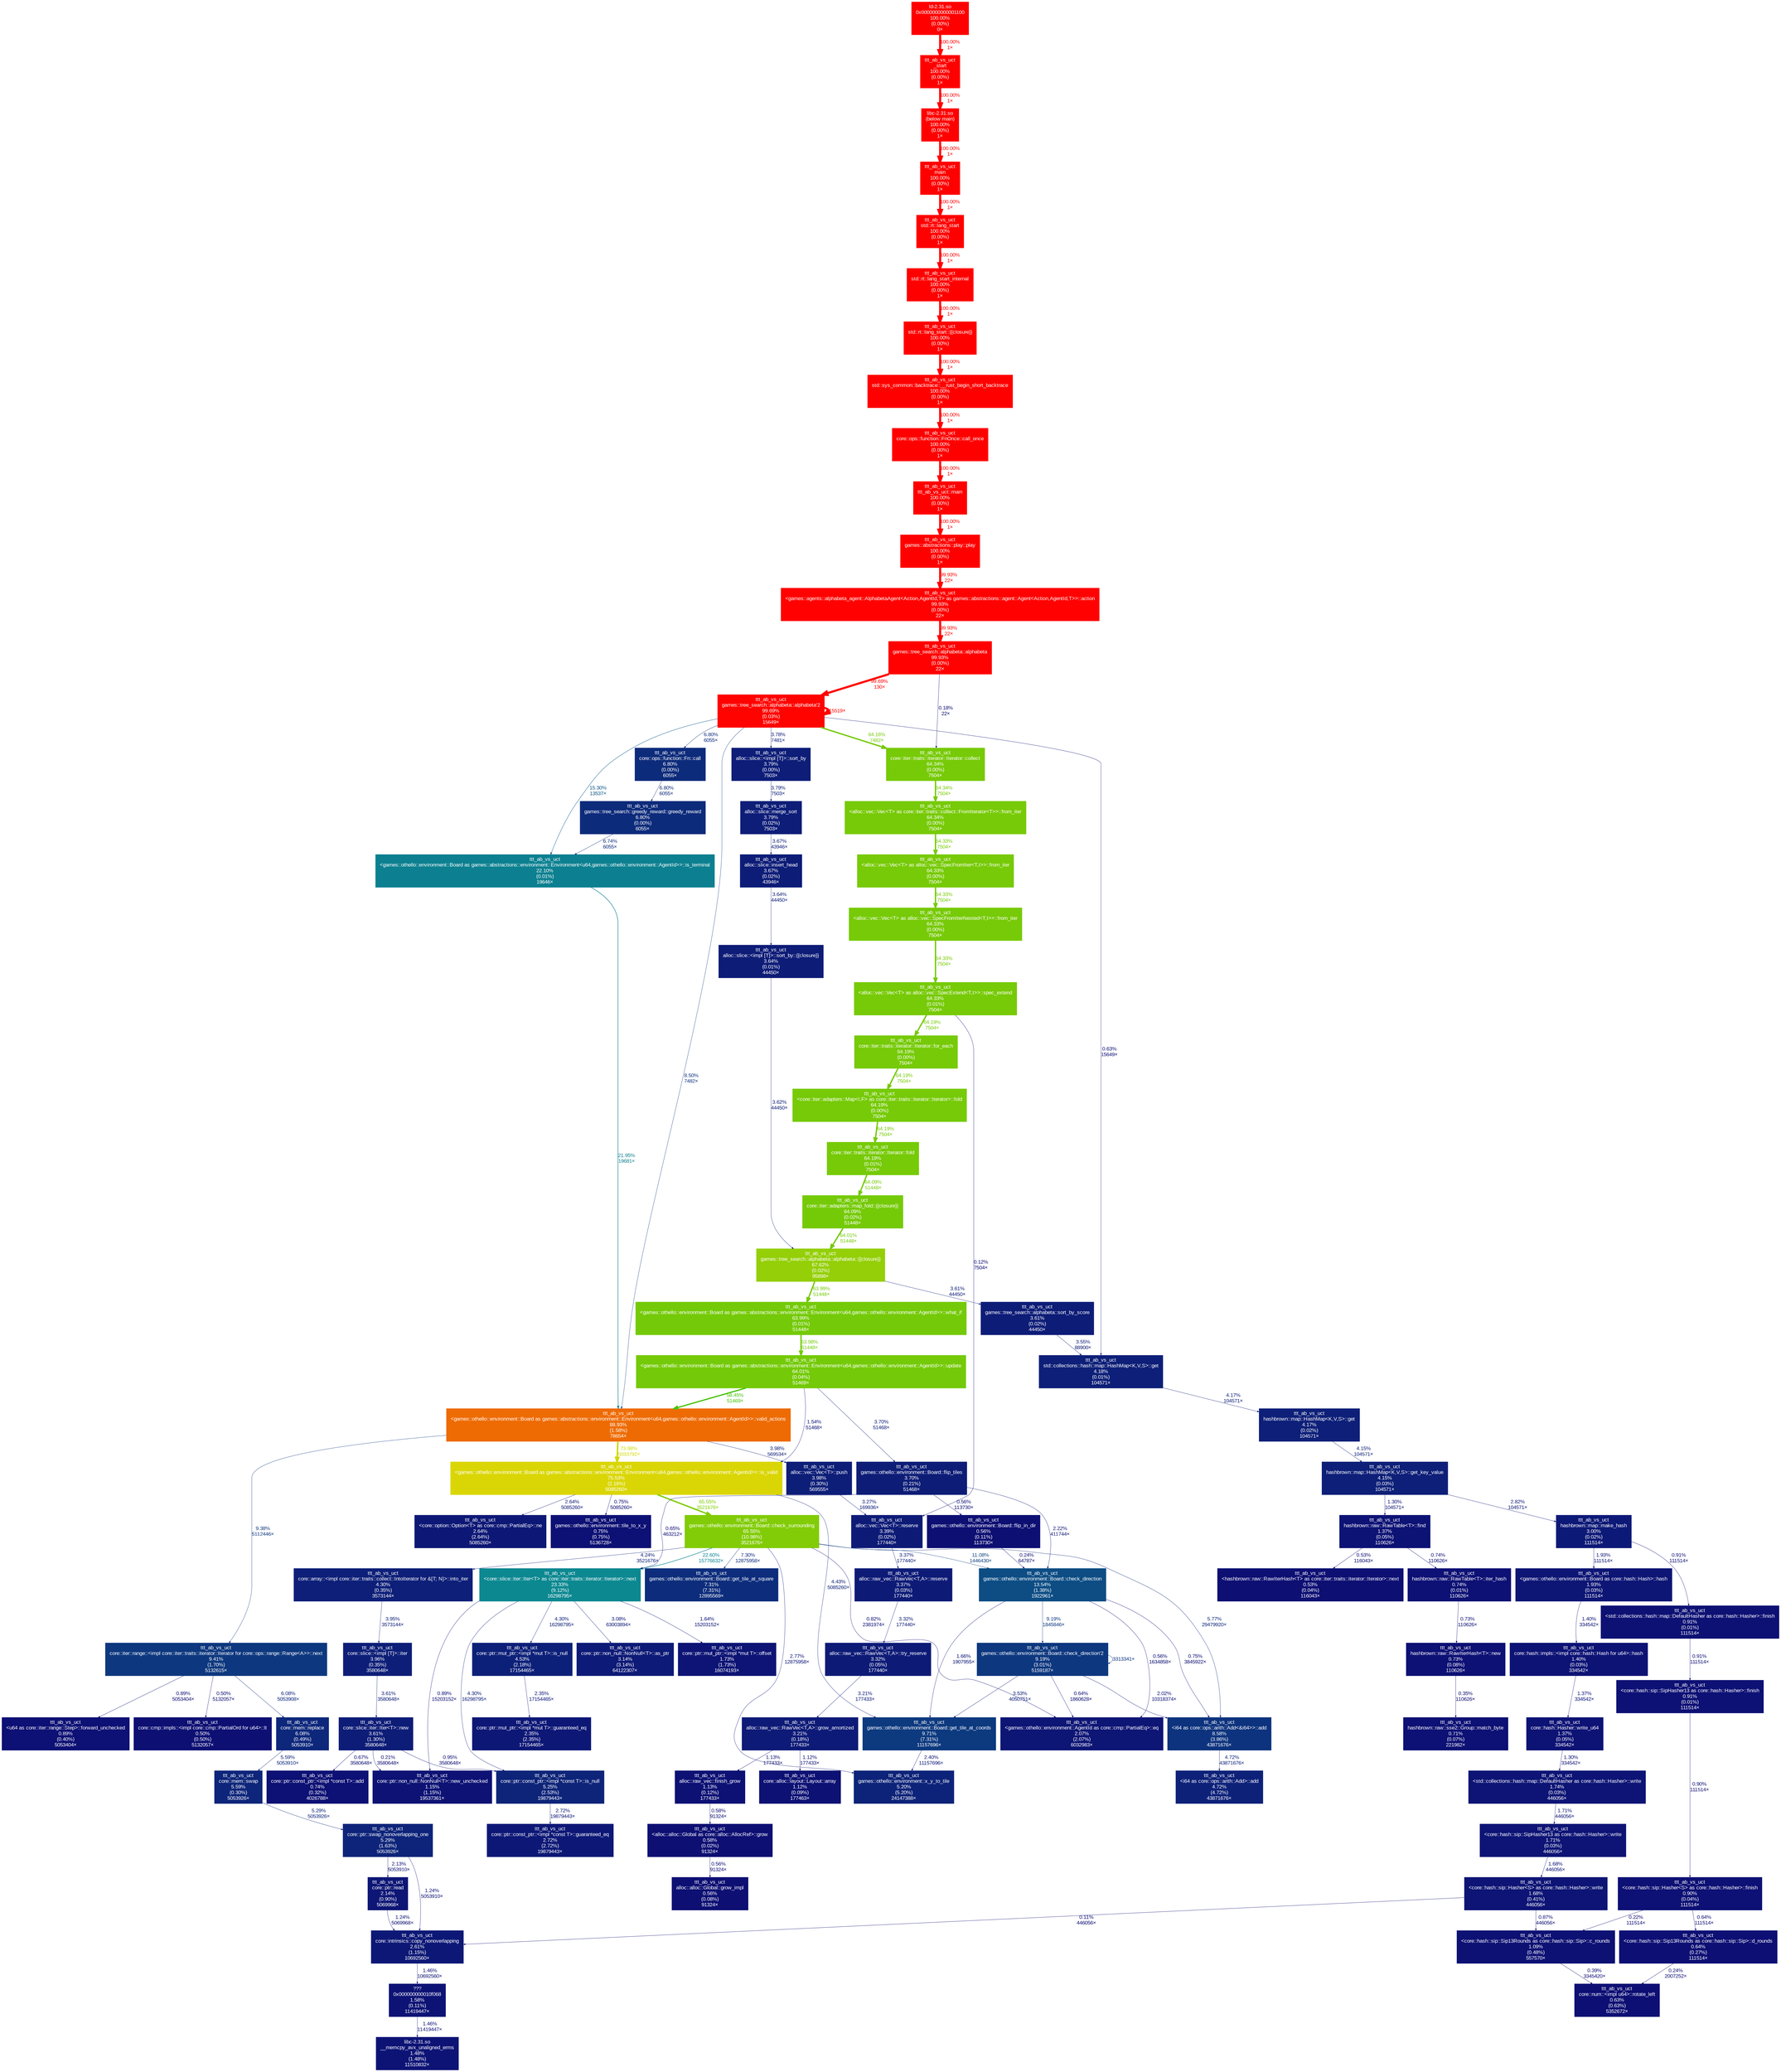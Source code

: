 digraph {
	graph [fontname=Arial, nodesep=0.125, ranksep=0.25];
	node [fontcolor=white, fontname=Arial, height=0, shape=box, style=filled, width=0];
	edge [fontname=Arial];
	"(below main)" [color="#ff0000", fontcolor="#ffffff", fontsize="10.00", label="libc-2.31.so\n(below main)\n100.00%\n(0.00%)\n1×"];
	"(below main)" -> main [arrowsize="1.00", color="#ff0000", fontcolor="#ff0000", fontsize="10.00", label="100.00%\n1×", labeldistance="4.00", penwidth="4.00"];
	"0x0000000000001100" [color="#ff0000", fontcolor="#ffffff", fontsize="10.00", label="ld-2.31.so\n0x0000000000001100\n100.00%\n(0.00%)\n0×"];
	"0x0000000000001100" -> "_start" [arrowsize="1.00", color="#ff0000", fontcolor="#ff0000", fontsize="10.00", label="100.00%\n1×", labeldistance="4.00", penwidth="4.00"];
	"0x000000000010f068" [color="#0d1375", fontcolor="#ffffff", fontsize="10.00", label="???\n0x000000000010f068\n1.58%\n(0.11%)\n11419447×"];
	"0x000000000010f068" -> "__memcpy_avx_unaligned_erms" [arrowsize="0.35", color="#0d1375", fontcolor="#0d1375", fontsize="10.00", label="1.46%\n11419447×", labeldistance="0.50", penwidth="0.50"];
	"<alloc::alloc::Global as core::alloc::AllocRef>::grow" [color="#0d0f73", fontcolor="#ffffff", fontsize="10.00", label="ttt_ab_vs_uct\n<alloc::alloc::Global as core::alloc::AllocRef>::grow\n0.58%\n(0.02%)\n91324×"];
	"<alloc::alloc::Global as core::alloc::AllocRef>::grow" -> "alloc::alloc::Global::grow_impl" [arrowsize="0.35", color="#0d0f73", fontcolor="#0d0f73", fontsize="10.00", label="0.56%\n91324×", labeldistance="0.50", penwidth="0.50"];
	"<alloc::vec::Vec<T> as alloc::vec::SpecExtend<T,I>>::spec_extend" [color="#77ca07", fontcolor="#ffffff", fontsize="10.00", label="ttt_ab_vs_uct\n<alloc::vec::Vec<T> as alloc::vec::SpecExtend<T,I>>::spec_extend\n64.33%\n(0.01%)\n7504×"];
	"<alloc::vec::Vec<T> as alloc::vec::SpecExtend<T,I>>::spec_extend" -> "alloc::vec::Vec<T>::reserve" [arrowsize="0.35", color="#0d0d73", fontcolor="#0d0d73", fontsize="10.00", label="0.12%\n7504×", labeldistance="0.50", penwidth="0.50"];
	"<alloc::vec::Vec<T> as alloc::vec::SpecExtend<T,I>>::spec_extend" -> "core::iter::traits::iterator::Iterator::for_each" [arrowsize="0.80", color="#76ca07", fontcolor="#76ca07", fontsize="10.00", label="64.19%\n7504×", labeldistance="2.57", penwidth="2.57"];
	"<alloc::vec::Vec<T> as alloc::vec::SpecFromIter<T,I>>::from_iter" [color="#77ca07", fontcolor="#ffffff", fontsize="10.00", label="ttt_ab_vs_uct\n<alloc::vec::Vec<T> as alloc::vec::SpecFromIter<T,I>>::from_iter\n64.33%\n(0.00%)\n7504×"];
	"<alloc::vec::Vec<T> as alloc::vec::SpecFromIter<T,I>>::from_iter" -> "<alloc::vec::Vec<T> as alloc::vec::SpecFromIterNested<T,I>>::from_iter" [arrowsize="0.80", color="#77ca07", fontcolor="#77ca07", fontsize="10.00", label="64.33%\n7504×", labeldistance="2.57", penwidth="2.57"];
	"<alloc::vec::Vec<T> as alloc::vec::SpecFromIterNested<T,I>>::from_iter" [color="#77ca07", fontcolor="#ffffff", fontsize="10.00", label="ttt_ab_vs_uct\n<alloc::vec::Vec<T> as alloc::vec::SpecFromIterNested<T,I>>::from_iter\n64.33%\n(0.00%)\n7504×"];
	"<alloc::vec::Vec<T> as alloc::vec::SpecFromIterNested<T,I>>::from_iter" -> "<alloc::vec::Vec<T> as alloc::vec::SpecExtend<T,I>>::spec_extend" [arrowsize="0.80", color="#77ca07", fontcolor="#77ca07", fontsize="10.00", label="64.33%\n7504×", labeldistance="2.57", penwidth="2.57"];
	"<alloc::vec::Vec<T> as core::iter::traits::collect::FromIterator<T>>::from_iter" [color="#77ca07", fontcolor="#ffffff", fontsize="10.00", label="ttt_ab_vs_uct\n<alloc::vec::Vec<T> as core::iter::traits::collect::FromIterator<T>>::from_iter\n64.34%\n(0.00%)\n7504×"];
	"<alloc::vec::Vec<T> as core::iter::traits::collect::FromIterator<T>>::from_iter" -> "<alloc::vec::Vec<T> as alloc::vec::SpecFromIter<T,I>>::from_iter" [arrowsize="0.80", color="#77ca07", fontcolor="#77ca07", fontsize="10.00", label="64.33%\n7504×", labeldistance="2.57", penwidth="2.57"];
	"<core::hash::sip::Hasher<S> as core::hash::Hasher>::finish" [color="#0d1074", fontcolor="#ffffff", fontsize="10.00", label="ttt_ab_vs_uct\n<core::hash::sip::Hasher<S> as core::hash::Hasher>::finish\n0.90%\n(0.04%)\n111514×"];
	"<core::hash::sip::Hasher<S> as core::hash::Hasher>::finish" -> "<core::hash::sip::Sip13Rounds as core::hash::sip::Sip>::c_rounds" [arrowsize="0.35", color="#0d0e73", fontcolor="#0d0e73", fontsize="10.00", label="0.22%\n111514×", labeldistance="0.50", penwidth="0.50"];
	"<core::hash::sip::Hasher<S> as core::hash::Hasher>::finish" -> "<core::hash::sip::Sip13Rounds as core::hash::sip::Sip>::d_rounds" [arrowsize="0.35", color="#0d0f74", fontcolor="#0d0f74", fontsize="10.00", label="0.64%\n111514×", labeldistance="0.50", penwidth="0.50"];
	"<core::hash::sip::Hasher<S> as core::hash::Hasher>::write" [color="#0d1475", fontcolor="#ffffff", fontsize="10.00", label="ttt_ab_vs_uct\n<core::hash::sip::Hasher<S> as core::hash::Hasher>::write\n1.68%\n(0.41%)\n446056×"];
	"<core::hash::sip::Hasher<S> as core::hash::Hasher>::write" -> "<core::hash::sip::Sip13Rounds as core::hash::sip::Sip>::c_rounds" [arrowsize="0.35", color="#0d1074", fontcolor="#0d1074", fontsize="10.00", label="0.87%\n446056×", labeldistance="0.50", penwidth="0.50"];
	"<core::hash::sip::Hasher<S> as core::hash::Hasher>::write" -> "core::intrinsics::copy_nonoverlapping" [arrowsize="0.35", color="#0d0d73", fontcolor="#0d0d73", fontsize="10.00", label="0.11%\n446056×", labeldistance="0.50", penwidth="0.50"];
	"<core::hash::sip::Sip13Rounds as core::hash::sip::Sip>::c_rounds" [color="#0d1174", fontcolor="#ffffff", fontsize="10.00", label="ttt_ab_vs_uct\n<core::hash::sip::Sip13Rounds as core::hash::sip::Sip>::c_rounds\n1.09%\n(0.48%)\n557570×"];
	"<core::hash::sip::Sip13Rounds as core::hash::sip::Sip>::c_rounds" -> "core::num::<impl u64>::rotate_left" [arrowsize="0.35", color="#0d0e73", fontcolor="#0d0e73", fontsize="10.00", label="0.39%\n3345420×", labeldistance="0.50", penwidth="0.50"];
	"<core::hash::sip::Sip13Rounds as core::hash::sip::Sip>::d_rounds" [color="#0d0f74", fontcolor="#ffffff", fontsize="10.00", label="ttt_ab_vs_uct\n<core::hash::sip::Sip13Rounds as core::hash::sip::Sip>::d_rounds\n0.64%\n(0.27%)\n111514×"];
	"<core::hash::sip::Sip13Rounds as core::hash::sip::Sip>::d_rounds" -> "core::num::<impl u64>::rotate_left" [arrowsize="0.35", color="#0d0e73", fontcolor="#0d0e73", fontsize="10.00", label="0.24%\n2007252×", labeldistance="0.50", penwidth="0.50"];
	"<core::hash::sip::SipHasher13 as core::hash::Hasher>::finish" [color="#0d1074", fontcolor="#ffffff", fontsize="10.00", label="ttt_ab_vs_uct\n<core::hash::sip::SipHasher13 as core::hash::Hasher>::finish\n0.91%\n(0.01%)\n111514×"];
	"<core::hash::sip::SipHasher13 as core::hash::Hasher>::finish" -> "<core::hash::sip::Hasher<S> as core::hash::Hasher>::finish" [arrowsize="0.35", color="#0d1074", fontcolor="#0d1074", fontsize="10.00", label="0.90%\n111514×", labeldistance="0.50", penwidth="0.50"];
	"<core::hash::sip::SipHasher13 as core::hash::Hasher>::write" [color="#0d1475", fontcolor="#ffffff", fontsize="10.00", label="ttt_ab_vs_uct\n<core::hash::sip::SipHasher13 as core::hash::Hasher>::write\n1.71%\n(0.03%)\n446056×"];
	"<core::hash::sip::SipHasher13 as core::hash::Hasher>::write" -> "<core::hash::sip::Hasher<S> as core::hash::Hasher>::write" [arrowsize="0.35", color="#0d1475", fontcolor="#0d1475", fontsize="10.00", label="1.68%\n446056×", labeldistance="0.50", penwidth="0.50"];
	"<core::iter::adapters::Map<I,F> as core::iter::traits::iterator::Iterator>::fold" [color="#76ca07", fontcolor="#ffffff", fontsize="10.00", label="ttt_ab_vs_uct\n<core::iter::adapters::Map<I,F> as core::iter::traits::iterator::Iterator>::fold\n64.19%\n(0.00%)\n7504×"];
	"<core::iter::adapters::Map<I,F> as core::iter::traits::iterator::Iterator>::fold" -> "core::iter::traits::iterator::Iterator::fold" [arrowsize="0.80", color="#76ca07", fontcolor="#76ca07", fontsize="10.00", label="64.19%\n7504×", labeldistance="2.57", penwidth="2.57"];
	"<core::option::Option<T> as core::cmp::PartialEq>::ne" [color="#0d1876", fontcolor="#ffffff", fontsize="10.00", label="ttt_ab_vs_uct\n<core::option::Option<T> as core::cmp::PartialEq>::ne\n2.64%\n(2.64%)\n5085260×"];
	"<core::slice::iter::Iter<T> as core::iter::traits::iterator::Iterator>::next" [color="#0c8891", fontcolor="#ffffff", fontsize="10.00", label="ttt_ab_vs_uct\n<core::slice::iter::Iter<T> as core::iter::traits::iterator::Iterator>::next\n23.33%\n(9.12%)\n16298795×"];
	"<core::slice::iter::Iter<T> as core::iter::traits::iterator::Iterator>::next" -> "core::ptr::const_ptr::<impl *const T>::is_null" [arrowsize="0.35", color="#0d1f78", fontcolor="#0d1f78", fontsize="10.00", label="4.30%\n16298795×", labeldistance="0.50", penwidth="0.50"];
	"<core::slice::iter::Iter<T> as core::iter::traits::iterator::Iterator>::next" -> "core::ptr::mut_ptr::<impl *mut T>::is_null" [arrowsize="0.35", color="#0d1f78", fontcolor="#0d1f78", fontsize="10.00", label="4.30%\n16298795×", labeldistance="0.50", penwidth="0.50"];
	"<core::slice::iter::Iter<T> as core::iter::traits::iterator::Iterator>::next" -> "core::ptr::mut_ptr::<impl *mut T>::offset" [arrowsize="0.35", color="#0d1475", fontcolor="#0d1475", fontsize="10.00", label="1.64%\n15203152×", labeldistance="0.50", penwidth="0.50"];
	"<core::slice::iter::Iter<T> as core::iter::traits::iterator::Iterator>::next" -> "core::ptr::non_null::NonNull<T>::as_ptr" [arrowsize="0.35", color="#0d1a77", fontcolor="#0d1a77", fontsize="10.00", label="3.08%\n63003894×", labeldistance="0.50", penwidth="0.50"];
	"<core::slice::iter::Iter<T> as core::iter::traits::iterator::Iterator>::next" -> "core::ptr::non_null::NonNull<T>::new_unchecked" [arrowsize="0.35", color="#0d1074", fontcolor="#0d1074", fontsize="10.00", label="0.89%\n15203152×", labeldistance="0.50", penwidth="0.50"];
	"<games::agents::alphabeta_agent::AlphabetaAgent<Action,AgentId,T> as games::abstractions::agent::Agent<Action,AgentId,T>>::action" [color="#ff0100", fontcolor="#ffffff", fontsize="10.00", label="ttt_ab_vs_uct\n<games::agents::alphabeta_agent::AlphabetaAgent<Action,AgentId,T> as games::abstractions::agent::Agent<Action,AgentId,T>>::action\n99.93%\n(0.00%)\n22×"];
	"<games::agents::alphabeta_agent::AlphabetaAgent<Action,AgentId,T> as games::abstractions::agent::Agent<Action,AgentId,T>>::action" -> "games::tree_search::alphabeta::alphabeta" [arrowsize="1.00", color="#ff0100", fontcolor="#ff0100", fontsize="10.00", label="99.93%\n22×", labeldistance="4.00", penwidth="4.00"];
	"<games::othello::environment::AgentId as core::cmp::PartialEq>::eq" [color="#0d1575", fontcolor="#ffffff", fontsize="10.00", label="ttt_ab_vs_uct\n<games::othello::environment::AgentId as core::cmp::PartialEq>::eq\n2.07%\n(2.07%)\n6032983×"];
	"<games::othello::environment::Board as core::hash::Hash>::hash" [color="#0d1575", fontcolor="#ffffff", fontsize="10.00", label="ttt_ab_vs_uct\n<games::othello::environment::Board as core::hash::Hash>::hash\n1.93%\n(0.03%)\n111514×"];
	"<games::othello::environment::Board as core::hash::Hash>::hash" -> "core::hash::impls::<impl core::hash::Hash for u64>::hash" [arrowsize="0.35", color="#0d1375", fontcolor="#0d1375", fontsize="10.00", label="1.40%\n334542×", labeldistance="0.50", penwidth="0.50"];
	"<games::othello::environment::Board as games::abstractions::environment::Environment<u64,games::othello::environment::AgentId>>::is_terminal" [color="#0c8090", fontcolor="#ffffff", fontsize="10.00", label="ttt_ab_vs_uct\n<games::othello::environment::Board as games::abstractions::environment::Environment<u64,games::othello::environment::AgentId>>::is_terminal\n22.10%\n(0.01%)\n19646×"];
	"<games::othello::environment::Board as games::abstractions::environment::Environment<u64,games::othello::environment::AgentId>>::is_terminal" -> "<games::othello::environment::Board as games::abstractions::environment::Environment<u64,games::othello::environment::AgentId>>::valid_actions" [arrowsize="0.47", color="#0c7f8f", fontcolor="#0c7f8f", fontsize="10.00", label="21.95%\n19681×", labeldistance="0.88", penwidth="0.88"];
	"<games::othello::environment::Board as games::abstractions::environment::Environment<u64,games::othello::environment::AgentId>>::is_valid" [color="#dad605", fontcolor="#ffffff", fontsize="10.00", label="ttt_ab_vs_uct\n<games::othello::environment::Board as games::abstractions::environment::Environment<u64,games::othello::environment::AgentId>>::is_valid\n75.53%\n(2.16%)\n5085260×"];
	"<games::othello::environment::Board as games::abstractions::environment::Environment<u64,games::othello::environment::AgentId>>::is_valid" -> "<core::option::Option<T> as core::cmp::PartialEq>::ne" [arrowsize="0.35", color="#0d1876", fontcolor="#0d1876", fontsize="10.00", label="2.64%\n5085260×", labeldistance="0.50", penwidth="0.50"];
	"<games::othello::environment::Board as games::abstractions::environment::Environment<u64,games::othello::environment::AgentId>>::is_valid" -> "games::othello::environment::Board::check_surrounding" [arrowsize="0.81", color="#82cc07", fontcolor="#82cc07", fontsize="10.00", label="65.55%\n3521676×", labeldistance="2.62", penwidth="2.62"];
	"<games::othello::environment::Board as games::abstractions::environment::Environment<u64,games::othello::environment::AgentId>>::is_valid" -> "games::othello::environment::Board::get_tile_at_coords" [arrowsize="0.35", color="#0d2078", fontcolor="#0d2078", fontsize="10.00", label="4.43%\n5085260×", labeldistance="0.50", penwidth="0.50"];
	"<games::othello::environment::Board as games::abstractions::environment::Environment<u64,games::othello::environment::AgentId>>::is_valid" -> "games::othello::environment::tile_to_x_y" [arrowsize="0.35", color="#0d1074", fontcolor="#0d1074", fontsize="10.00", label="0.75%\n5085260×", labeldistance="0.50", penwidth="0.50"];
	"<games::othello::environment::Board as games::abstractions::environment::Environment<u64,games::othello::environment::AgentId>>::update" [color="#74ca08", fontcolor="#ffffff", fontsize="10.00", label="ttt_ab_vs_uct\n<games::othello::environment::Board as games::abstractions::environment::Environment<u64,games::othello::environment::AgentId>>::update\n64.01%\n(0.04%)\n51469×"];
	"<games::othello::environment::Board as games::abstractions::environment::Environment<u64,games::othello::environment::AgentId>>::update" -> "<games::othello::environment::Board as games::abstractions::environment::Environment<u64,games::othello::environment::AgentId>>::is_valid" [arrowsize="0.35", color="#0d1375", fontcolor="#0d1375", fontsize="10.00", label="1.54%\n51468×", labeldistance="0.50", penwidth="0.50"];
	"<games::othello::environment::Board as games::abstractions::environment::Environment<u64,games::othello::environment::AgentId>>::update" -> "<games::othello::environment::Board as games::abstractions::environment::Environment<u64,games::othello::environment::AgentId>>::valid_actions" [arrowsize="0.76", color="#47c208", fontcolor="#47c208", fontsize="10.00", label="58.45%\n51469×", labeldistance="2.34", penwidth="2.34"];
	"<games::othello::environment::Board as games::abstractions::environment::Environment<u64,games::othello::environment::AgentId>>::update" -> "games::othello::environment::Board::flip_tiles" [arrowsize="0.35", color="#0d1d77", fontcolor="#0d1d77", fontsize="10.00", label="3.70%\n51468×", labeldistance="0.50", penwidth="0.50"];
	"<games::othello::environment::Board as games::abstractions::environment::Environment<u64,games::othello::environment::AgentId>>::valid_actions" [color="#ee6b03", fontcolor="#ffffff", fontsize="10.00", label="ttt_ab_vs_uct\n<games::othello::environment::Board as games::abstractions::environment::Environment<u64,games::othello::environment::AgentId>>::valid_actions\n88.93%\n(1.58%)\n78654×"];
	"<games::othello::environment::Board as games::abstractions::environment::Environment<u64,games::othello::environment::AgentId>>::valid_actions" -> "<games::othello::environment::Board as games::abstractions::environment::Environment<u64,games::othello::environment::AgentId>>::is_valid" [arrowsize="0.86", color="#d0d806", fontcolor="#d0d806", fontsize="10.00", label="73.98%\n5033792×", labeldistance="2.96", penwidth="2.96"];
	"<games::othello::environment::Board as games::abstractions::environment::Environment<u64,games::othello::environment::AgentId>>::valid_actions" -> "alloc::vec::Vec<T>::push" [arrowsize="0.35", color="#0d1e78", fontcolor="#0d1e78", fontsize="10.00", label="3.98%\n569534×", labeldistance="0.50", penwidth="0.50"];
	"<games::othello::environment::Board as games::abstractions::environment::Environment<u64,games::othello::environment::AgentId>>::valid_actions" -> "core::iter::range::<impl core::iter::traits::iterator::Iterator for core::ops::range::Range<A>>::next" [arrowsize="0.35", color="#0d377f", fontcolor="#0d377f", fontsize="10.00", label="9.38%\n5112446×", labeldistance="0.50", penwidth="0.50"];
	"<games::othello::environment::Board as games::abstractions::environment::Environment<u64,games::othello::environment::AgentId>>::what_if" [color="#74ca08", fontcolor="#ffffff", fontsize="10.00", label="ttt_ab_vs_uct\n<games::othello::environment::Board as games::abstractions::environment::Environment<u64,games::othello::environment::AgentId>>::what_if\n63.99%\n(0.01%)\n51448×"];
	"<games::othello::environment::Board as games::abstractions::environment::Environment<u64,games::othello::environment::AgentId>>::what_if" -> "<games::othello::environment::Board as games::abstractions::environment::Environment<u64,games::othello::environment::AgentId>>::update" [arrowsize="0.80", color="#74ca08", fontcolor="#74ca08", fontsize="10.00", label="63.98%\n51448×", labeldistance="2.56", penwidth="2.56"];
	"<hashbrown::raw::RawIterHash<T> as core::iter::traits::iterator::Iterator>::next" [color="#0d0f73", fontcolor="#ffffff", fontsize="10.00", label="ttt_ab_vs_uct\n<hashbrown::raw::RawIterHash<T> as core::iter::traits::iterator::Iterator>::next\n0.53%\n(0.04%)\n116043×"];
	"<i64 as core::ops::arith::Add<&i64>>::add" [color="#0d337e", fontcolor="#ffffff", fontsize="10.00", label="ttt_ab_vs_uct\n<i64 as core::ops::arith::Add<&i64>>::add\n8.58%\n(3.86%)\n43871676×"];
	"<i64 as core::ops::arith::Add<&i64>>::add" -> "<i64 as core::ops::arith::Add>::add" [arrowsize="0.35", color="#0d2179", fontcolor="#0d2179", fontsize="10.00", label="4.72%\n43871676×", labeldistance="0.50", penwidth="0.50"];
	"<i64 as core::ops::arith::Add>::add" [color="#0d2179", fontcolor="#ffffff", fontsize="10.00", label="ttt_ab_vs_uct\n<i64 as core::ops::arith::Add>::add\n4.72%\n(4.72%)\n43871676×"];
	"<std::collections::hash::map::DefaultHasher as core::hash::Hasher>::finish" [color="#0d1174", fontcolor="#ffffff", fontsize="10.00", label="ttt_ab_vs_uct\n<std::collections::hash::map::DefaultHasher as core::hash::Hasher>::finish\n0.91%\n(0.01%)\n111514×"];
	"<std::collections::hash::map::DefaultHasher as core::hash::Hasher>::finish" -> "<core::hash::sip::SipHasher13 as core::hash::Hasher>::finish" [arrowsize="0.35", color="#0d1074", fontcolor="#0d1074", fontsize="10.00", label="0.91%\n111514×", labeldistance="0.50", penwidth="0.50"];
	"<std::collections::hash::map::DefaultHasher as core::hash::Hasher>::write" [color="#0d1475", fontcolor="#ffffff", fontsize="10.00", label="ttt_ab_vs_uct\n<std::collections::hash::map::DefaultHasher as core::hash::Hasher>::write\n1.74%\n(0.03%)\n446056×"];
	"<std::collections::hash::map::DefaultHasher as core::hash::Hasher>::write" -> "<core::hash::sip::SipHasher13 as core::hash::Hasher>::write" [arrowsize="0.35", color="#0d1475", fontcolor="#0d1475", fontsize="10.00", label="1.71%\n446056×", labeldistance="0.50", penwidth="0.50"];
	"<u64 as core::iter::range::Step>::forward_unchecked" [color="#0d1074", fontcolor="#ffffff", fontsize="10.00", label="ttt_ab_vs_uct\n<u64 as core::iter::range::Step>::forward_unchecked\n0.89%\n(0.40%)\n5053404×"];
	"__memcpy_avx_unaligned_erms" [color="#0d1375", fontcolor="#ffffff", fontsize="10.00", label="libc-2.31.so\n__memcpy_avx_unaligned_erms\n1.48%\n(1.48%)\n11510832×"];
	"_start" [color="#ff0000", fontcolor="#ffffff", fontsize="10.00", label="ttt_ab_vs_uct\n_start\n100.00%\n(0.00%)\n1×"];
	"_start" -> "(below main)" [arrowsize="1.00", color="#ff0000", fontcolor="#ff0000", fontsize="10.00", label="100.00%\n1×", labeldistance="4.00", penwidth="4.00"];
	"alloc::alloc::Global::grow_impl" [color="#0d0f73", fontcolor="#ffffff", fontsize="10.00", label="ttt_ab_vs_uct\nalloc::alloc::Global::grow_impl\n0.56%\n(0.08%)\n91324×"];
	"alloc::raw_vec::RawVec<T,A>::grow_amortized" [color="#0d1a77", fontcolor="#ffffff", fontsize="10.00", label="ttt_ab_vs_uct\nalloc::raw_vec::RawVec<T,A>::grow_amortized\n3.21%\n(0.18%)\n177433×"];
	"alloc::raw_vec::RawVec<T,A>::grow_amortized" -> "alloc::raw_vec::finish_grow" [arrowsize="0.35", color="#0d1174", fontcolor="#0d1174", fontsize="10.00", label="1.13%\n177433×", labeldistance="0.50", penwidth="0.50"];
	"alloc::raw_vec::RawVec<T,A>::grow_amortized" -> "core::alloc::layout::Layout::array" [arrowsize="0.35", color="#0d1174", fontcolor="#0d1174", fontsize="10.00", label="1.12%\n177433×", labeldistance="0.50", penwidth="0.50"];
	"alloc::raw_vec::RawVec<T,A>::reserve" [color="#0d1b77", fontcolor="#ffffff", fontsize="10.00", label="ttt_ab_vs_uct\nalloc::raw_vec::RawVec<T,A>::reserve\n3.37%\n(0.03%)\n177440×"];
	"alloc::raw_vec::RawVec<T,A>::reserve" -> "alloc::raw_vec::RawVec<T,A>::try_reserve" [arrowsize="0.35", color="#0d1b77", fontcolor="#0d1b77", fontsize="10.00", label="3.32%\n177440×", labeldistance="0.50", penwidth="0.50"];
	"alloc::raw_vec::RawVec<T,A>::try_reserve" [color="#0d1b77", fontcolor="#ffffff", fontsize="10.00", label="ttt_ab_vs_uct\nalloc::raw_vec::RawVec<T,A>::try_reserve\n3.32%\n(0.05%)\n177440×"];
	"alloc::raw_vec::RawVec<T,A>::try_reserve" -> "alloc::raw_vec::RawVec<T,A>::grow_amortized" [arrowsize="0.35", color="#0d1a77", fontcolor="#0d1a77", fontsize="10.00", label="3.21%\n177433×", labeldistance="0.50", penwidth="0.50"];
	"alloc::raw_vec::finish_grow" [color="#0d1174", fontcolor="#ffffff", fontsize="10.00", label="ttt_ab_vs_uct\nalloc::raw_vec::finish_grow\n1.13%\n(0.12%)\n177433×"];
	"alloc::raw_vec::finish_grow" -> "<alloc::alloc::Global as core::alloc::AllocRef>::grow" [arrowsize="0.35", color="#0d0f73", fontcolor="#0d0f73", fontsize="10.00", label="0.58%\n91324×", labeldistance="0.50", penwidth="0.50"];
	"alloc::slice::<impl [T]>::sort_by" [color="#0d1d78", fontcolor="#ffffff", fontsize="10.00", label="ttt_ab_vs_uct\nalloc::slice::<impl [T]>::sort_by\n3.79%\n(0.00%)\n7503×"];
	"alloc::slice::<impl [T]>::sort_by" -> "alloc::slice::merge_sort" [arrowsize="0.35", color="#0d1d78", fontcolor="#0d1d78", fontsize="10.00", label="3.79%\n7503×", labeldistance="0.50", penwidth="0.50"];
	"alloc::slice::<impl [T]>::sort_by::{{closure}}" [color="#0d1c77", fontcolor="#ffffff", fontsize="10.00", label="ttt_ab_vs_uct\nalloc::slice::<impl [T]>::sort_by::{{closure}}\n3.64%\n(0.01%)\n44450×"];
	"alloc::slice::<impl [T]>::sort_by::{{closure}}" -> "games::tree_search::alphabeta::alphabeta::{{closure}}" [arrowsize="0.35", color="#0d1c77", fontcolor="#0d1c77", fontsize="10.00", label="3.62%\n44450×", labeldistance="0.50", penwidth="0.50"];
	"alloc::slice::insert_head" [color="#0d1c77", fontcolor="#ffffff", fontsize="10.00", label="ttt_ab_vs_uct\nalloc::slice::insert_head\n3.67%\n(0.02%)\n43946×"];
	"alloc::slice::insert_head" -> "alloc::slice::<impl [T]>::sort_by::{{closure}}" [arrowsize="0.35", color="#0d1c77", fontcolor="#0d1c77", fontsize="10.00", label="3.64%\n44450×", labeldistance="0.50", penwidth="0.50"];
	"alloc::slice::merge_sort" [color="#0d1d78", fontcolor="#ffffff", fontsize="10.00", label="ttt_ab_vs_uct\nalloc::slice::merge_sort\n3.79%\n(0.02%)\n7503×"];
	"alloc::slice::merge_sort" -> "alloc::slice::insert_head" [arrowsize="0.35", color="#0d1c77", fontcolor="#0d1c77", fontsize="10.00", label="3.67%\n43946×", labeldistance="0.50", penwidth="0.50"];
	"alloc::vec::Vec<T>::push" [color="#0d1e78", fontcolor="#ffffff", fontsize="10.00", label="ttt_ab_vs_uct\nalloc::vec::Vec<T>::push\n3.98%\n(0.30%)\n569555×"];
	"alloc::vec::Vec<T>::push" -> "alloc::vec::Vec<T>::reserve" [arrowsize="0.35", color="#0d1b77", fontcolor="#0d1b77", fontsize="10.00", label="3.27%\n169936×", labeldistance="0.50", penwidth="0.50"];
	"alloc::vec::Vec<T>::reserve" [color="#0d1b77", fontcolor="#ffffff", fontsize="10.00", label="ttt_ab_vs_uct\nalloc::vec::Vec<T>::reserve\n3.39%\n(0.02%)\n177440×"];
	"alloc::vec::Vec<T>::reserve" -> "alloc::raw_vec::RawVec<T,A>::reserve" [arrowsize="0.35", color="#0d1b77", fontcolor="#0d1b77", fontsize="10.00", label="3.37%\n177440×", labeldistance="0.50", penwidth="0.50"];
	"core::alloc::layout::Layout::array" [color="#0d1174", fontcolor="#ffffff", fontsize="10.00", label="ttt_ab_vs_uct\ncore::alloc::layout::Layout::array\n1.12%\n(0.09%)\n177463×"];
	"core::array::<impl core::iter::traits::collect::IntoIterator for &[T; N]>::into_iter" [color="#0d1f78", fontcolor="#ffffff", fontsize="10.00", label="ttt_ab_vs_uct\ncore::array::<impl core::iter::traits::collect::IntoIterator for &[T; N]>::into_iter\n4.30%\n(0.35%)\n3573144×"];
	"core::array::<impl core::iter::traits::collect::IntoIterator for &[T; N]>::into_iter" -> "core::slice::<impl [T]>::iter" [arrowsize="0.35", color="#0d1e78", fontcolor="#0d1e78", fontsize="10.00", label="3.95%\n3573144×", labeldistance="0.50", penwidth="0.50"];
	"core::cmp::impls::<impl core::cmp::PartialOrd for u64>::lt" [color="#0d0f73", fontcolor="#ffffff", fontsize="10.00", label="ttt_ab_vs_uct\ncore::cmp::impls::<impl core::cmp::PartialOrd for u64>::lt\n0.50%\n(0.50%)\n5132057×"];
	"core::hash::Hasher::write_u64" [color="#0d1275", fontcolor="#ffffff", fontsize="10.00", label="ttt_ab_vs_uct\ncore::hash::Hasher::write_u64\n1.37%\n(0.05%)\n334542×"];
	"core::hash::Hasher::write_u64" -> "<std::collections::hash::map::DefaultHasher as core::hash::Hasher>::write" [arrowsize="0.35", color="#0d1274", fontcolor="#0d1274", fontsize="10.00", label="1.30%\n334542×", labeldistance="0.50", penwidth="0.50"];
	"core::hash::impls::<impl core::hash::Hash for u64>::hash" [color="#0d1375", fontcolor="#ffffff", fontsize="10.00", label="ttt_ab_vs_uct\ncore::hash::impls::<impl core::hash::Hash for u64>::hash\n1.40%\n(0.03%)\n334542×"];
	"core::hash::impls::<impl core::hash::Hash for u64>::hash" -> "core::hash::Hasher::write_u64" [arrowsize="0.35", color="#0d1275", fontcolor="#0d1275", fontsize="10.00", label="1.37%\n334542×", labeldistance="0.50", penwidth="0.50"];
	"core::intrinsics::copy_nonoverlapping" [color="#0d1876", fontcolor="#ffffff", fontsize="10.00", label="ttt_ab_vs_uct\ncore::intrinsics::copy_nonoverlapping\n2.61%\n(1.15%)\n10692560×"];
	"core::intrinsics::copy_nonoverlapping" -> "0x000000000010f068" [arrowsize="0.35", color="#0d1375", fontcolor="#0d1375", fontsize="10.00", label="1.46%\n10692560×", labeldistance="0.50", penwidth="0.50"];
	"core::iter::adapters::map_fold::{{closure}}" [color="#75ca08", fontcolor="#ffffff", fontsize="10.00", label="ttt_ab_vs_uct\ncore::iter::adapters::map_fold::{{closure}}\n64.09%\n(0.02%)\n51448×"];
	"core::iter::adapters::map_fold::{{closure}}" -> "games::tree_search::alphabeta::alphabeta::{{closure}}" [arrowsize="0.80", color="#74ca08", fontcolor="#74ca08", fontsize="10.00", label="64.01%\n51448×", labeldistance="2.56", penwidth="2.56"];
	"core::iter::range::<impl core::iter::traits::iterator::Iterator for core::ops::range::Range<A>>::next" [color="#0d387f", fontcolor="#ffffff", fontsize="10.00", label="ttt_ab_vs_uct\ncore::iter::range::<impl core::iter::traits::iterator::Iterator for core::ops::range::Range<A>>::next\n9.41%\n(1.70%)\n5132615×"];
	"core::iter::range::<impl core::iter::traits::iterator::Iterator for core::ops::range::Range<A>>::next" -> "<u64 as core::iter::range::Step>::forward_unchecked" [arrowsize="0.35", color="#0d1074", fontcolor="#0d1074", fontsize="10.00", label="0.89%\n5053404×", labeldistance="0.50", penwidth="0.50"];
	"core::iter::range::<impl core::iter::traits::iterator::Iterator for core::ops::range::Range<A>>::next" -> "core::cmp::impls::<impl core::cmp::PartialOrd for u64>::lt" [arrowsize="0.35", color="#0d0f73", fontcolor="#0d0f73", fontsize="10.00", label="0.50%\n5132057×", labeldistance="0.50", penwidth="0.50"];
	"core::iter::range::<impl core::iter::traits::iterator::Iterator for core::ops::range::Range<A>>::next" -> "core::mem::replace" [arrowsize="0.35", color="#0d277b", fontcolor="#0d277b", fontsize="10.00", label="6.08%\n5053908×", labeldistance="0.50", penwidth="0.50"];
	"core::iter::traits::iterator::Iterator::collect" [color="#77ca07", fontcolor="#ffffff", fontsize="10.00", label="ttt_ab_vs_uct\ncore::iter::traits::iterator::Iterator::collect\n64.34%\n(0.00%)\n7504×"];
	"core::iter::traits::iterator::Iterator::collect" -> "<alloc::vec::Vec<T> as core::iter::traits::collect::FromIterator<T>>::from_iter" [arrowsize="0.80", color="#77ca07", fontcolor="#77ca07", fontsize="10.00", label="64.34%\n7504×", labeldistance="2.57", penwidth="2.57"];
	"core::iter::traits::iterator::Iterator::fold" [color="#76ca07", fontcolor="#ffffff", fontsize="10.00", label="ttt_ab_vs_uct\ncore::iter::traits::iterator::Iterator::fold\n64.19%\n(0.01%)\n7504×"];
	"core::iter::traits::iterator::Iterator::fold" -> "core::iter::adapters::map_fold::{{closure}}" [arrowsize="0.80", color="#75ca08", fontcolor="#75ca08", fontsize="10.00", label="64.09%\n51448×", labeldistance="2.56", penwidth="2.56"];
	"core::iter::traits::iterator::Iterator::for_each" [color="#76ca07", fontcolor="#ffffff", fontsize="10.00", label="ttt_ab_vs_uct\ncore::iter::traits::iterator::Iterator::for_each\n64.19%\n(0.00%)\n7504×"];
	"core::iter::traits::iterator::Iterator::for_each" -> "<core::iter::adapters::Map<I,F> as core::iter::traits::iterator::Iterator>::fold" [arrowsize="0.80", color="#76ca07", fontcolor="#76ca07", fontsize="10.00", label="64.19%\n7504×", labeldistance="2.57", penwidth="2.57"];
	"core::mem::replace" [color="#0d277b", fontcolor="#ffffff", fontsize="10.00", label="ttt_ab_vs_uct\ncore::mem::replace\n6.08%\n(0.49%)\n5053910×"];
	"core::mem::replace" -> "core::mem::swap" [arrowsize="0.35", color="#0d257a", fontcolor="#0d257a", fontsize="10.00", label="5.59%\n5053910×", labeldistance="0.50", penwidth="0.50"];
	"core::mem::swap" [color="#0d257a", fontcolor="#ffffff", fontsize="10.00", label="ttt_ab_vs_uct\ncore::mem::swap\n5.59%\n(0.30%)\n5053926×"];
	"core::mem::swap" -> "core::ptr::swap_nonoverlapping_one" [arrowsize="0.35", color="#0d247a", fontcolor="#0d247a", fontsize="10.00", label="5.29%\n5053926×", labeldistance="0.50", penwidth="0.50"];
	"core::num::<impl u64>::rotate_left" [color="#0d0f74", fontcolor="#ffffff", fontsize="10.00", label="ttt_ab_vs_uct\ncore::num::<impl u64>::rotate_left\n0.63%\n(0.63%)\n5352672×"];
	"core::ops::function::Fn::call" [color="#0d2b7b", fontcolor="#ffffff", fontsize="10.00", label="ttt_ab_vs_uct\ncore::ops::function::Fn::call\n6.80%\n(0.00%)\n6055×"];
	"core::ops::function::Fn::call" -> "games::tree_search::greedy_reward::greedy_reward" [arrowsize="0.35", color="#0d2b7b", fontcolor="#0d2b7b", fontsize="10.00", label="6.80%\n6055×", labeldistance="0.50", penwidth="0.50"];
	"core::ops::function::FnOnce::call_once" [color="#ff0000", fontcolor="#ffffff", fontsize="10.00", label="ttt_ab_vs_uct\ncore::ops::function::FnOnce::call_once\n100.00%\n(0.00%)\n1×"];
	"core::ops::function::FnOnce::call_once" -> "ttt_ab_vs_uct::main" [arrowsize="1.00", color="#ff0000", fontcolor="#ff0000", fontsize="10.00", label="100.00%\n1×", labeldistance="4.00", penwidth="4.00"];
	"core::ptr::const_ptr::<impl *const T>::add" [color="#0d1074", fontcolor="#ffffff", fontsize="10.00", label="ttt_ab_vs_uct\ncore::ptr::const_ptr::<impl *const T>::add\n0.74%\n(0.32%)\n4026788×"];
	"core::ptr::const_ptr::<impl *const T>::guaranteed_eq" [color="#0d1876", fontcolor="#ffffff", fontsize="10.00", label="ttt_ab_vs_uct\ncore::ptr::const_ptr::<impl *const T>::guaranteed_eq\n2.72%\n(2.72%)\n19879443×"];
	"core::ptr::const_ptr::<impl *const T>::is_null" [color="#0d2479", fontcolor="#ffffff", fontsize="10.00", label="ttt_ab_vs_uct\ncore::ptr::const_ptr::<impl *const T>::is_null\n5.25%\n(2.53%)\n19879443×"];
	"core::ptr::const_ptr::<impl *const T>::is_null" -> "core::ptr::const_ptr::<impl *const T>::guaranteed_eq" [arrowsize="0.35", color="#0d1876", fontcolor="#0d1876", fontsize="10.00", label="2.72%\n19879443×", labeldistance="0.50", penwidth="0.50"];
	"core::ptr::mut_ptr::<impl *mut T>::guaranteed_eq" [color="#0d1776", fontcolor="#ffffff", fontsize="10.00", label="ttt_ab_vs_uct\ncore::ptr::mut_ptr::<impl *mut T>::guaranteed_eq\n2.35%\n(2.35%)\n17154465×"];
	"core::ptr::mut_ptr::<impl *mut T>::is_null" [color="#0d2079", fontcolor="#ffffff", fontsize="10.00", label="ttt_ab_vs_uct\ncore::ptr::mut_ptr::<impl *mut T>::is_null\n4.53%\n(2.18%)\n17154465×"];
	"core::ptr::mut_ptr::<impl *mut T>::is_null" -> "core::ptr::mut_ptr::<impl *mut T>::guaranteed_eq" [arrowsize="0.35", color="#0d1776", fontcolor="#0d1776", fontsize="10.00", label="2.35%\n17154465×", labeldistance="0.50", penwidth="0.50"];
	"core::ptr::mut_ptr::<impl *mut T>::offset" [color="#0d1475", fontcolor="#ffffff", fontsize="10.00", label="ttt_ab_vs_uct\ncore::ptr::mut_ptr::<impl *mut T>::offset\n1.73%\n(1.73%)\n16074193×"];
	"core::ptr::non_null::NonNull<T>::as_ptr" [color="#0d1a77", fontcolor="#ffffff", fontsize="10.00", label="ttt_ab_vs_uct\ncore::ptr::non_null::NonNull<T>::as_ptr\n3.14%\n(3.14%)\n64122307×"];
	"core::ptr::non_null::NonNull<T>::new_unchecked" [color="#0d1274", fontcolor="#ffffff", fontsize="10.00", label="ttt_ab_vs_uct\ncore::ptr::non_null::NonNull<T>::new_unchecked\n1.15%\n(1.15%)\n19537361×"];
	"core::ptr::read" [color="#0d1675", fontcolor="#ffffff", fontsize="10.00", label="ttt_ab_vs_uct\ncore::ptr::read\n2.14%\n(0.90%)\n5069968×"];
	"core::ptr::read" -> "core::intrinsics::copy_nonoverlapping" [arrowsize="0.35", color="#0d1274", fontcolor="#0d1274", fontsize="10.00", label="1.24%\n5069968×", labeldistance="0.50", penwidth="0.50"];
	"core::ptr::swap_nonoverlapping_one" [color="#0d247a", fontcolor="#ffffff", fontsize="10.00", label="ttt_ab_vs_uct\ncore::ptr::swap_nonoverlapping_one\n5.29%\n(1.63%)\n5053926×"];
	"core::ptr::swap_nonoverlapping_one" -> "core::intrinsics::copy_nonoverlapping" [arrowsize="0.35", color="#0d1274", fontcolor="#0d1274", fontsize="10.00", label="1.24%\n5053910×", labeldistance="0.50", penwidth="0.50"];
	"core::ptr::swap_nonoverlapping_one" -> "core::ptr::read" [arrowsize="0.35", color="#0d1675", fontcolor="#0d1675", fontsize="10.00", label="2.13%\n5053910×", labeldistance="0.50", penwidth="0.50"];
	"core::slice::<impl [T]>::iter" [color="#0d1e78", fontcolor="#ffffff", fontsize="10.00", label="ttt_ab_vs_uct\ncore::slice::<impl [T]>::iter\n3.96%\n(0.35%)\n3580648×"];
	"core::slice::<impl [T]>::iter" -> "core::slice::iter::Iter<T>::new" [arrowsize="0.35", color="#0d1c77", fontcolor="#0d1c77", fontsize="10.00", label="3.61%\n3580648×", labeldistance="0.50", penwidth="0.50"];
	"core::slice::iter::Iter<T>::new" [color="#0d1c77", fontcolor="#ffffff", fontsize="10.00", label="ttt_ab_vs_uct\ncore::slice::iter::Iter<T>::new\n3.61%\n(1.30%)\n3580648×"];
	"core::slice::iter::Iter<T>::new" -> "core::ptr::const_ptr::<impl *const T>::add" [arrowsize="0.35", color="#0d0f74", fontcolor="#0d0f74", fontsize="10.00", label="0.67%\n3580648×", labeldistance="0.50", penwidth="0.50"];
	"core::slice::iter::Iter<T>::new" -> "core::ptr::const_ptr::<impl *const T>::is_null" [arrowsize="0.35", color="#0d1174", fontcolor="#0d1174", fontsize="10.00", label="0.95%\n3580648×", labeldistance="0.50", penwidth="0.50"];
	"core::slice::iter::Iter<T>::new" -> "core::ptr::non_null::NonNull<T>::new_unchecked" [arrowsize="0.35", color="#0d0e73", fontcolor="#0d0e73", fontsize="10.00", label="0.21%\n3580648×", labeldistance="0.50", penwidth="0.50"];
	"games::abstractions::play::play" [color="#ff0000", fontcolor="#ffffff", fontsize="10.00", label="ttt_ab_vs_uct\ngames::abstractions::play::play\n100.00%\n(0.00%)\n1×"];
	"games::abstractions::play::play" -> "<games::agents::alphabeta_agent::AlphabetaAgent<Action,AgentId,T> as games::abstractions::agent::Agent<Action,AgentId,T>>::action" [arrowsize="1.00", color="#ff0100", fontcolor="#ff0100", fontsize="10.00", label="99.93%\n22×", labeldistance="4.00", penwidth="4.00"];
	"games::othello::environment::Board::check_direction" [color="#0d4d84", fontcolor="#ffffff", fontsize="10.00", label="ttt_ab_vs_uct\ngames::othello::environment::Board::check_direction\n13.54%\n(1.38%)\n1922961×"];
	"games::othello::environment::Board::check_direction" -> "<games::othello::environment::AgentId as core::cmp::PartialEq>::eq" [arrowsize="0.35", color="#0d0f73", fontcolor="#0d0f73", fontsize="10.00", label="0.56%\n1634858×", labeldistance="0.50", penwidth="0.50"];
	"games::othello::environment::Board::check_direction" -> "<i64 as core::ops::arith::Add<&i64>>::add" [arrowsize="0.35", color="#0d1074", fontcolor="#0d1074", fontsize="10.00", label="0.75%\n3845922×", labeldistance="0.50", penwidth="0.50"];
	"games::othello::environment::Board::check_direction" -> "games::othello::environment::Board::check_direction'2" [arrowsize="0.35", color="#0d377f", fontcolor="#0d377f", fontsize="10.00", label="9.19%\n1845846×", labeldistance="0.50", penwidth="0.50"];
	"games::othello::environment::Board::check_direction" -> "games::othello::environment::Board::get_tile_at_coords" [arrowsize="0.35", color="#0d1475", fontcolor="#0d1475", fontsize="10.00", label="1.66%\n1907955×", labeldistance="0.50", penwidth="0.50"];
	"games::othello::environment::Board::check_direction'2" [color="#0d377f", fontcolor="#ffffff", fontsize="10.00", label="ttt_ab_vs_uct\ngames::othello::environment::Board::check_direction'2\n9.19%\n(3.01%)\n5159187×"];
	"games::othello::environment::Board::check_direction'2" -> "<games::othello::environment::AgentId as core::cmp::PartialEq>::eq" [arrowsize="0.35", color="#0d0f74", fontcolor="#0d0f74", fontsize="10.00", label="0.64%\n1860628×", labeldistance="0.50", penwidth="0.50"];
	"games::othello::environment::Board::check_direction'2" -> "<i64 as core::ops::arith::Add<&i64>>::add" [arrowsize="0.35", color="#0d1575", fontcolor="#0d1575", fontsize="10.00", label="2.02%\n10318374×", labeldistance="0.50", penwidth="0.50"];
	"games::othello::environment::Board::check_direction'2" -> "games::othello::environment::Board::check_direction'2" [arrowsize="0.35", color="#0d377f", fontcolor="#0d377f", fontsize="10.00", label="3313341×", labeldistance="0.50", penwidth="0.50"];
	"games::othello::environment::Board::check_direction'2" -> "games::othello::environment::Board::get_tile_at_coords" [arrowsize="0.35", color="#0d1c77", fontcolor="#0d1c77", fontsize="10.00", label="3.53%\n4050751×", labeldistance="0.50", penwidth="0.50"];
	"games::othello::environment::Board::check_surrounding" [color="#82cc07", fontcolor="#ffffff", fontsize="10.00", label="ttt_ab_vs_uct\ngames::othello::environment::Board::check_surrounding\n65.55%\n(10.98%)\n3521676×"];
	"games::othello::environment::Board::check_surrounding" -> "<core::slice::iter::Iter<T> as core::iter::traits::iterator::Iterator>::next" [arrowsize="0.48", color="#0c8490", fontcolor="#0c8490", fontsize="10.00", label="22.60%\n15776632×", labeldistance="0.90", penwidth="0.90"];
	"games::othello::environment::Board::check_surrounding" -> "<games::othello::environment::AgentId as core::cmp::PartialEq>::eq" [arrowsize="0.35", color="#0d1074", fontcolor="#0d1074", fontsize="10.00", label="0.82%\n2381974×", labeldistance="0.50", penwidth="0.50"];
	"games::othello::environment::Board::check_surrounding" -> "<i64 as core::ops::arith::Add<&i64>>::add" [arrowsize="0.35", color="#0d267a", fontcolor="#0d267a", fontsize="10.00", label="5.77%\n29479920×", labeldistance="0.50", penwidth="0.50"];
	"games::othello::environment::Board::check_surrounding" -> "core::array::<impl core::iter::traits::collect::IntoIterator for &[T; N]>::into_iter" [arrowsize="0.35", color="#0d1f78", fontcolor="#0d1f78", fontsize="10.00", label="4.24%\n3521676×", labeldistance="0.50", penwidth="0.50"];
	"games::othello::environment::Board::check_surrounding" -> "games::othello::environment::Board::check_direction" [arrowsize="0.35", color="#0d4081", fontcolor="#0d4081", fontsize="10.00", label="11.08%\n1446430×", labeldistance="0.50", penwidth="0.50"];
	"games::othello::environment::Board::check_surrounding" -> "games::othello::environment::Board::get_tile_at_square" [arrowsize="0.35", color="#0d2d7c", fontcolor="#0d2d7c", fontsize="10.00", label="7.30%\n12875958×", labeldistance="0.50", penwidth="0.50"];
	"games::othello::environment::Board::check_surrounding" -> "games::othello::environment::x_y_to_tile" [arrowsize="0.35", color="#0d1876", fontcolor="#0d1876", fontsize="10.00", label="2.77%\n12875958×", labeldistance="0.50", penwidth="0.50"];
	"games::othello::environment::Board::flip_in_dir" [color="#0d0f73", fontcolor="#ffffff", fontsize="10.00", label="ttt_ab_vs_uct\ngames::othello::environment::Board::flip_in_dir\n0.56%\n(0.11%)\n113730×"];
	"games::othello::environment::Board::flip_in_dir" -> "games::othello::environment::Board::check_direction" [arrowsize="0.35", color="#0d0e73", fontcolor="#0d0e73", fontsize="10.00", label="0.24%\n64787×", labeldistance="0.50", penwidth="0.50"];
	"games::othello::environment::Board::flip_tiles" [color="#0d1d77", fontcolor="#ffffff", fontsize="10.00", label="ttt_ab_vs_uct\ngames::othello::environment::Board::flip_tiles\n3.70%\n(0.21%)\n51468×"];
	"games::othello::environment::Board::flip_tiles" -> "<core::slice::iter::Iter<T> as core::iter::traits::iterator::Iterator>::next" [arrowsize="0.35", color="#0d0f74", fontcolor="#0d0f74", fontsize="10.00", label="0.65%\n463212×", labeldistance="0.50", penwidth="0.50"];
	"games::othello::environment::Board::flip_tiles" -> "games::othello::environment::Board::check_direction" [arrowsize="0.35", color="#0d1676", fontcolor="#0d1676", fontsize="10.00", label="2.22%\n411744×", labeldistance="0.50", penwidth="0.50"];
	"games::othello::environment::Board::flip_tiles" -> "games::othello::environment::Board::flip_in_dir" [arrowsize="0.35", color="#0d0f73", fontcolor="#0d0f73", fontsize="10.00", label="0.56%\n113730×", labeldistance="0.50", penwidth="0.50"];
	"games::othello::environment::Board::get_tile_at_coords" [color="#0d397f", fontcolor="#ffffff", fontsize="10.00", label="ttt_ab_vs_uct\ngames::othello::environment::Board::get_tile_at_coords\n9.71%\n(7.31%)\n11157696×"];
	"games::othello::environment::Board::get_tile_at_coords" -> "games::othello::environment::x_y_to_tile" [arrowsize="0.35", color="#0d1776", fontcolor="#0d1776", fontsize="10.00", label="2.40%\n11157696×", labeldistance="0.50", penwidth="0.50"];
	"games::othello::environment::Board::get_tile_at_square" [color="#0d2d7c", fontcolor="#ffffff", fontsize="10.00", label="ttt_ab_vs_uct\ngames::othello::environment::Board::get_tile_at_square\n7.31%\n(7.31%)\n12895569×"];
	"games::othello::environment::tile_to_x_y" [color="#0d1074", fontcolor="#ffffff", fontsize="10.00", label="ttt_ab_vs_uct\ngames::othello::environment::tile_to_x_y\n0.75%\n(0.75%)\n5136728×"];
	"games::othello::environment::x_y_to_tile" [color="#0d2379", fontcolor="#ffffff", fontsize="10.00", label="ttt_ab_vs_uct\ngames::othello::environment::x_y_to_tile\n5.20%\n(5.20%)\n24147388×"];
	"games::tree_search::alphabeta::alphabeta" [color="#ff0100", fontcolor="#ffffff", fontsize="10.00", label="ttt_ab_vs_uct\ngames::tree_search::alphabeta::alphabeta\n99.93%\n(0.00%)\n22×"];
	"games::tree_search::alphabeta::alphabeta" -> "core::iter::traits::iterator::Iterator::collect" [arrowsize="0.35", color="#0d0d73", fontcolor="#0d0d73", fontsize="10.00", label="0.18%\n22×", labeldistance="0.50", penwidth="0.50"];
	"games::tree_search::alphabeta::alphabeta" -> "games::tree_search::alphabeta::alphabeta'2" [arrowsize="1.00", color="#ff0300", fontcolor="#ff0300", fontsize="10.00", label="99.69%\n130×", labeldistance="3.99", penwidth="3.99"];
	"games::tree_search::alphabeta::alphabeta'2" [color="#ff0300", fontcolor="#ffffff", fontsize="10.00", label="ttt_ab_vs_uct\ngames::tree_search::alphabeta::alphabeta'2\n99.69%\n(0.03%)\n15649×"];
	"games::tree_search::alphabeta::alphabeta'2" -> "<games::othello::environment::Board as games::abstractions::environment::Environment<u64,games::othello::environment::AgentId>>::is_terminal" [arrowsize="0.39", color="#0c5787", fontcolor="#0c5787", fontsize="10.00", label="15.30%\n13537×", labeldistance="0.61", penwidth="0.61"];
	"games::tree_search::alphabeta::alphabeta'2" -> "<games::othello::environment::Board as games::abstractions::environment::Environment<u64,games::othello::environment::AgentId>>::valid_actions" [arrowsize="0.35", color="#0d337e", fontcolor="#0d337e", fontsize="10.00", label="8.50%\n7482×", labeldistance="0.50", penwidth="0.50"];
	"games::tree_search::alphabeta::alphabeta'2" -> "alloc::slice::<impl [T]>::sort_by" [arrowsize="0.35", color="#0d1d78", fontcolor="#0d1d78", fontsize="10.00", label="3.78%\n7481×", labeldistance="0.50", penwidth="0.50"];
	"games::tree_search::alphabeta::alphabeta'2" -> "core::iter::traits::iterator::Iterator::collect" [arrowsize="0.80", color="#76ca08", fontcolor="#76ca08", fontsize="10.00", label="64.16%\n7482×", labeldistance="2.57", penwidth="2.57"];
	"games::tree_search::alphabeta::alphabeta'2" -> "core::ops::function::Fn::call" [arrowsize="0.35", color="#0d2b7b", fontcolor="#0d2b7b", fontsize="10.00", label="6.80%\n6055×", labeldistance="0.50", penwidth="0.50"];
	"games::tree_search::alphabeta::alphabeta'2" -> "games::tree_search::alphabeta::alphabeta'2" [arrowsize="1.00", color="#ff0300", fontcolor="#ff0300", fontsize="10.00", label="15519×", labeldistance="3.99", penwidth="3.99"];
	"games::tree_search::alphabeta::alphabeta'2" -> "std::collections::hash::map::HashMap<K,V,S>::get" [arrowsize="0.35", color="#0d0f74", fontcolor="#0d0f74", fontsize="10.00", label="0.63%\n15649×", labeldistance="0.50", penwidth="0.50"];
	"games::tree_search::alphabeta::alphabeta::{{closure}}" [color="#94cf07", fontcolor="#ffffff", fontsize="10.00", label="ttt_ab_vs_uct\ngames::tree_search::alphabeta::alphabeta::{{closure}}\n67.62%\n(0.02%)\n95898×"];
	"games::tree_search::alphabeta::alphabeta::{{closure}}" -> "<games::othello::environment::Board as games::abstractions::environment::Environment<u64,games::othello::environment::AgentId>>::what_if" [arrowsize="0.80", color="#74ca08", fontcolor="#74ca08", fontsize="10.00", label="63.99%\n51448×", labeldistance="2.56", penwidth="2.56"];
	"games::tree_search::alphabeta::alphabeta::{{closure}}" -> "games::tree_search::alphabeta::sort_by_score" [arrowsize="0.35", color="#0d1c77", fontcolor="#0d1c77", fontsize="10.00", label="3.61%\n44450×", labeldistance="0.50", penwidth="0.50"];
	"games::tree_search::alphabeta::sort_by_score" [color="#0d1c77", fontcolor="#ffffff", fontsize="10.00", label="ttt_ab_vs_uct\ngames::tree_search::alphabeta::sort_by_score\n3.61%\n(0.02%)\n44450×"];
	"games::tree_search::alphabeta::sort_by_score" -> "std::collections::hash::map::HashMap<K,V,S>::get" [arrowsize="0.35", color="#0d1c77", fontcolor="#0d1c77", fontsize="10.00", label="3.55%\n88900×", labeldistance="0.50", penwidth="0.50"];
	"games::tree_search::greedy_reward::greedy_reward" [color="#0d2b7b", fontcolor="#ffffff", fontsize="10.00", label="ttt_ab_vs_uct\ngames::tree_search::greedy_reward::greedy_reward\n6.80%\n(0.00%)\n6055×"];
	"games::tree_search::greedy_reward::greedy_reward" -> "<games::othello::environment::Board as games::abstractions::environment::Environment<u64,games::othello::environment::AgentId>>::is_terminal" [arrowsize="0.35", color="#0d2b7b", fontcolor="#0d2b7b", fontsize="10.00", label="6.74%\n6055×", labeldistance="0.50", penwidth="0.50"];
	"hashbrown::map::HashMap<K,V,S>::get" [color="#0d1f78", fontcolor="#ffffff", fontsize="10.00", label="ttt_ab_vs_uct\nhashbrown::map::HashMap<K,V,S>::get\n4.17%\n(0.02%)\n104571×"];
	"hashbrown::map::HashMap<K,V,S>::get" -> "hashbrown::map::HashMap<K,V,S>::get_key_value" [arrowsize="0.35", color="#0d1f78", fontcolor="#0d1f78", fontsize="10.00", label="4.15%\n104571×", labeldistance="0.50", penwidth="0.50"];
	"hashbrown::map::HashMap<K,V,S>::get_key_value" [color="#0d1f78", fontcolor="#ffffff", fontsize="10.00", label="ttt_ab_vs_uct\nhashbrown::map::HashMap<K,V,S>::get_key_value\n4.15%\n(0.03%)\n104571×"];
	"hashbrown::map::HashMap<K,V,S>::get_key_value" -> "hashbrown::map::make_hash" [arrowsize="0.35", color="#0d1976", fontcolor="#0d1976", fontsize="10.00", label="2.82%\n104571×", labeldistance="0.50", penwidth="0.50"];
	"hashbrown::map::HashMap<K,V,S>::get_key_value" -> "hashbrown::raw::RawTable<T>::find" [arrowsize="0.35", color="#0d1274", fontcolor="#0d1274", fontsize="10.00", label="1.30%\n104571×", labeldistance="0.50", penwidth="0.50"];
	"hashbrown::map::make_hash" [color="#0d1977", fontcolor="#ffffff", fontsize="10.00", label="ttt_ab_vs_uct\nhashbrown::map::make_hash\n3.00%\n(0.02%)\n111514×"];
	"hashbrown::map::make_hash" -> "<games::othello::environment::Board as core::hash::Hash>::hash" [arrowsize="0.35", color="#0d1575", fontcolor="#0d1575", fontsize="10.00", label="1.93%\n111514×", labeldistance="0.50", penwidth="0.50"];
	"hashbrown::map::make_hash" -> "<std::collections::hash::map::DefaultHasher as core::hash::Hasher>::finish" [arrowsize="0.35", color="#0d1174", fontcolor="#0d1174", fontsize="10.00", label="0.91%\n111514×", labeldistance="0.50", penwidth="0.50"];
	"hashbrown::raw::RawIterHash<T>::new" [color="#0d1074", fontcolor="#ffffff", fontsize="10.00", label="ttt_ab_vs_uct\nhashbrown::raw::RawIterHash<T>::new\n0.73%\n(0.08%)\n110626×"];
	"hashbrown::raw::RawIterHash<T>::new" -> "hashbrown::raw::sse2::Group::match_byte" [arrowsize="0.35", color="#0d0e73", fontcolor="#0d0e73", fontsize="10.00", label="0.35%\n110626×", labeldistance="0.50", penwidth="0.50"];
	"hashbrown::raw::RawTable<T>::find" [color="#0d1275", fontcolor="#ffffff", fontsize="10.00", label="ttt_ab_vs_uct\nhashbrown::raw::RawTable<T>::find\n1.37%\n(0.05%)\n110626×"];
	"hashbrown::raw::RawTable<T>::find" -> "<hashbrown::raw::RawIterHash<T> as core::iter::traits::iterator::Iterator>::next" [arrowsize="0.35", color="#0d0f73", fontcolor="#0d0f73", fontsize="10.00", label="0.53%\n116043×", labeldistance="0.50", penwidth="0.50"];
	"hashbrown::raw::RawTable<T>::find" -> "hashbrown::raw::RawTable<T>::iter_hash" [arrowsize="0.35", color="#0d1074", fontcolor="#0d1074", fontsize="10.00", label="0.74%\n110626×", labeldistance="0.50", penwidth="0.50"];
	"hashbrown::raw::RawTable<T>::iter_hash" [color="#0d1074", fontcolor="#ffffff", fontsize="10.00", label="ttt_ab_vs_uct\nhashbrown::raw::RawTable<T>::iter_hash\n0.74%\n(0.01%)\n110626×"];
	"hashbrown::raw::RawTable<T>::iter_hash" -> "hashbrown::raw::RawIterHash<T>::new" [arrowsize="0.35", color="#0d1074", fontcolor="#0d1074", fontsize="10.00", label="0.73%\n110626×", labeldistance="0.50", penwidth="0.50"];
	"hashbrown::raw::sse2::Group::match_byte" [color="#0d1074", fontcolor="#ffffff", fontsize="10.00", label="ttt_ab_vs_uct\nhashbrown::raw::sse2::Group::match_byte\n0.71%\n(0.07%)\n221982×"];
	main [color="#ff0000", fontcolor="#ffffff", fontsize="10.00", label="ttt_ab_vs_uct\nmain\n100.00%\n(0.00%)\n1×"];
	main -> "std::rt::lang_start" [arrowsize="1.00", color="#ff0000", fontcolor="#ff0000", fontsize="10.00", label="100.00%\n1×", labeldistance="4.00", penwidth="4.00"];
	"std::collections::hash::map::HashMap<K,V,S>::get" [color="#0d1f78", fontcolor="#ffffff", fontsize="10.00", label="ttt_ab_vs_uct\nstd::collections::hash::map::HashMap<K,V,S>::get\n4.18%\n(0.01%)\n104571×"];
	"std::collections::hash::map::HashMap<K,V,S>::get" -> "hashbrown::map::HashMap<K,V,S>::get" [arrowsize="0.35", color="#0d1f78", fontcolor="#0d1f78", fontsize="10.00", label="4.17%\n104571×", labeldistance="0.50", penwidth="0.50"];
	"std::rt::lang_start" [color="#ff0000", fontcolor="#ffffff", fontsize="10.00", label="ttt_ab_vs_uct\nstd::rt::lang_start\n100.00%\n(0.00%)\n1×"];
	"std::rt::lang_start" -> "std::rt::lang_start_internal" [arrowsize="1.00", color="#ff0000", fontcolor="#ff0000", fontsize="10.00", label="100.00%\n1×", labeldistance="4.00", penwidth="4.00"];
	"std::rt::lang_start::{{closure}}" [color="#ff0000", fontcolor="#ffffff", fontsize="10.00", label="ttt_ab_vs_uct\nstd::rt::lang_start::{{closure}}\n100.00%\n(0.00%)\n1×"];
	"std::rt::lang_start::{{closure}}" -> "std::sys_common::backtrace::__rust_begin_short_backtrace" [arrowsize="1.00", color="#ff0000", fontcolor="#ff0000", fontsize="10.00", label="100.00%\n1×", labeldistance="4.00", penwidth="4.00"];
	"std::rt::lang_start_internal" [color="#ff0000", fontcolor="#ffffff", fontsize="10.00", label="ttt_ab_vs_uct\nstd::rt::lang_start_internal\n100.00%\n(0.00%)\n1×"];
	"std::rt::lang_start_internal" -> "std::rt::lang_start::{{closure}}" [arrowsize="1.00", color="#ff0000", fontcolor="#ff0000", fontsize="10.00", label="100.00%\n1×", labeldistance="4.00", penwidth="4.00"];
	"std::sys_common::backtrace::__rust_begin_short_backtrace" [color="#ff0000", fontcolor="#ffffff", fontsize="10.00", label="ttt_ab_vs_uct\nstd::sys_common::backtrace::__rust_begin_short_backtrace\n100.00%\n(0.00%)\n1×"];
	"std::sys_common::backtrace::__rust_begin_short_backtrace" -> "core::ops::function::FnOnce::call_once" [arrowsize="1.00", color="#ff0000", fontcolor="#ff0000", fontsize="10.00", label="100.00%\n1×", labeldistance="4.00", penwidth="4.00"];
	"ttt_ab_vs_uct::main" [color="#ff0000", fontcolor="#ffffff", fontsize="10.00", label="ttt_ab_vs_uct\nttt_ab_vs_uct::main\n100.00%\n(0.00%)\n1×"];
	"ttt_ab_vs_uct::main" -> "games::abstractions::play::play" [arrowsize="1.00", color="#ff0000", fontcolor="#ff0000", fontsize="10.00", label="100.00%\n1×", labeldistance="4.00", penwidth="4.00"];
}
